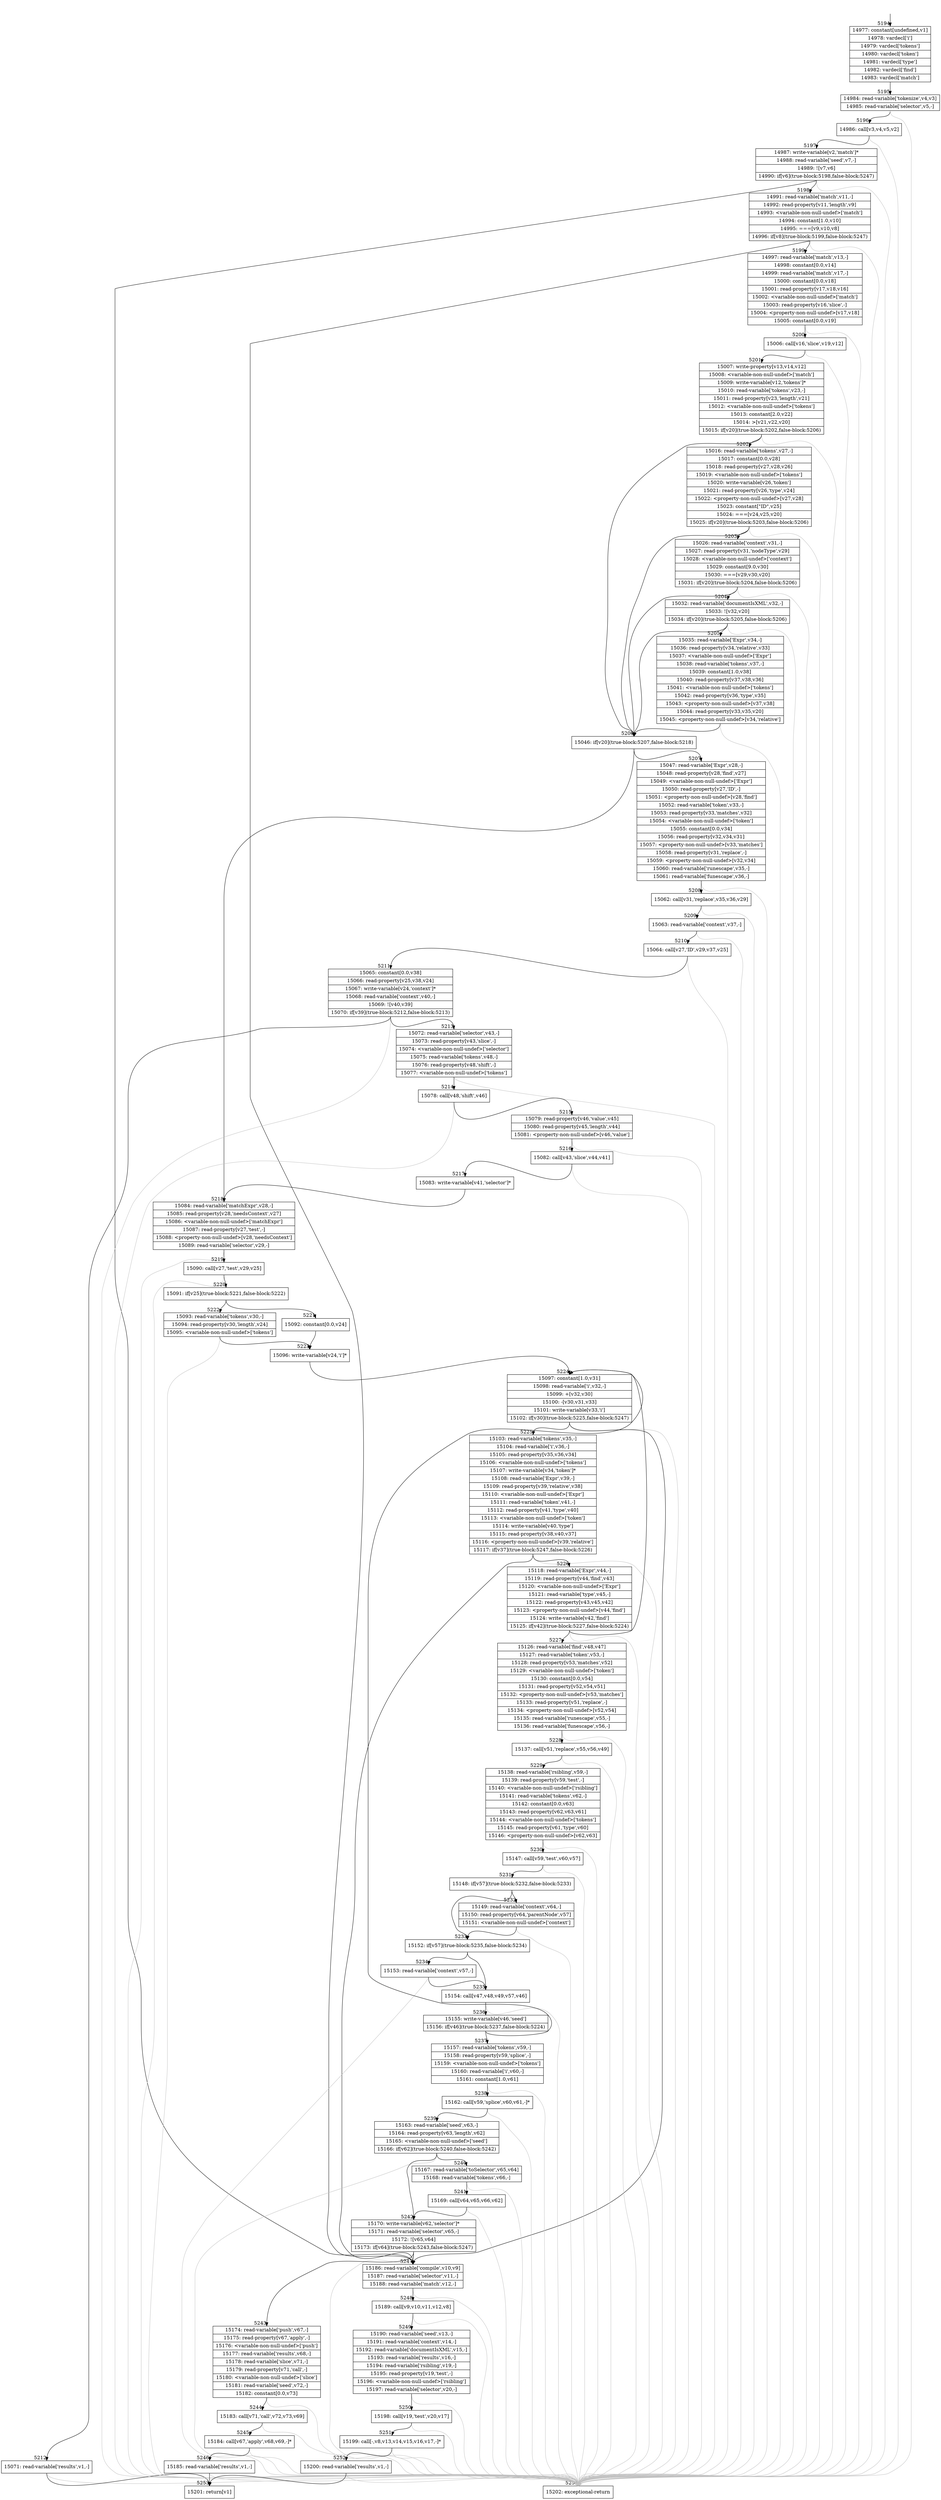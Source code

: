 digraph {
rankdir="TD"
BB_entry336[shape=none,label=""];
BB_entry336 -> BB5194 [tailport=s, headport=n, headlabel="    5194"]
BB5194 [shape=record label="{14977: constant[undefined,v1]|14978: vardecl['i']|14979: vardecl['tokens']|14980: vardecl['token']|14981: vardecl['type']|14982: vardecl['find']|14983: vardecl['match']}" ] 
BB5194 -> BB5195 [tailport=s, headport=n, headlabel="      5195"]
BB5195 [shape=record label="{14984: read-variable['tokenize',v4,v3]|14985: read-variable['selector',v5,-]}" ] 
BB5195 -> BB5196 [tailport=s, headport=n, headlabel="      5196"]
BB5195 -> BB5254 [tailport=s, headport=n, color=gray, headlabel="      5254"]
BB5196 [shape=record label="{14986: call[v3,v4,v5,v2]}" ] 
BB5196 -> BB5197 [tailport=s, headport=n, headlabel="      5197"]
BB5196 -> BB5254 [tailport=s, headport=n, color=gray]
BB5197 [shape=record label="{14987: write-variable[v2,'match']*|14988: read-variable['seed',v7,-]|14989: ![v7,v6]|14990: if[v6](true-block:5198,false-block:5247)}" ] 
BB5197 -> BB5198 [tailport=s, headport=n, headlabel="      5198"]
BB5197 -> BB5247 [tailport=s, headport=n, headlabel="      5247"]
BB5197 -> BB5254 [tailport=s, headport=n, color=gray]
BB5198 [shape=record label="{14991: read-variable['match',v11,-]|14992: read-property[v11,'length',v9]|14993: \<variable-non-null-undef\>['match']|14994: constant[1.0,v10]|14995: ===[v9,v10,v8]|14996: if[v8](true-block:5199,false-block:5247)}" ] 
BB5198 -> BB5199 [tailport=s, headport=n, headlabel="      5199"]
BB5198 -> BB5247 [tailport=s, headport=n]
BB5198 -> BB5254 [tailport=s, headport=n, color=gray]
BB5199 [shape=record label="{14997: read-variable['match',v13,-]|14998: constant[0.0,v14]|14999: read-variable['match',v17,-]|15000: constant[0.0,v18]|15001: read-property[v17,v18,v16]|15002: \<variable-non-null-undef\>['match']|15003: read-property[v16,'slice',-]|15004: \<property-non-null-undef\>[v17,v18]|15005: constant[0.0,v19]}" ] 
BB5199 -> BB5200 [tailport=s, headport=n, headlabel="      5200"]
BB5199 -> BB5254 [tailport=s, headport=n, color=gray]
BB5200 [shape=record label="{15006: call[v16,'slice',v19,v12]}" ] 
BB5200 -> BB5201 [tailport=s, headport=n, headlabel="      5201"]
BB5200 -> BB5254 [tailport=s, headport=n, color=gray]
BB5201 [shape=record label="{15007: write-property[v13,v14,v12]|15008: \<variable-non-null-undef\>['match']|15009: write-variable[v12,'tokens']*|15010: read-variable['tokens',v23,-]|15011: read-property[v23,'length',v21]|15012: \<variable-non-null-undef\>['tokens']|15013: constant[2.0,v22]|15014: \>[v21,v22,v20]|15015: if[v20](true-block:5202,false-block:5206)}" ] 
BB5201 -> BB5206 [tailport=s, headport=n, headlabel="      5206"]
BB5201 -> BB5202 [tailport=s, headport=n, headlabel="      5202"]
BB5201 -> BB5254 [tailport=s, headport=n, color=gray]
BB5202 [shape=record label="{15016: read-variable['tokens',v27,-]|15017: constant[0.0,v28]|15018: read-property[v27,v28,v26]|15019: \<variable-non-null-undef\>['tokens']|15020: write-variable[v26,'token']|15021: read-property[v26,'type',v24]|15022: \<property-non-null-undef\>[v27,v28]|15023: constant[\"ID\",v25]|15024: ===[v24,v25,v20]|15025: if[v20](true-block:5203,false-block:5206)}" ] 
BB5202 -> BB5206 [tailport=s, headport=n]
BB5202 -> BB5203 [tailport=s, headport=n, headlabel="      5203"]
BB5202 -> BB5254 [tailport=s, headport=n, color=gray]
BB5203 [shape=record label="{15026: read-variable['context',v31,-]|15027: read-property[v31,'nodeType',v29]|15028: \<variable-non-null-undef\>['context']|15029: constant[9.0,v30]|15030: ===[v29,v30,v20]|15031: if[v20](true-block:5204,false-block:5206)}" ] 
BB5203 -> BB5206 [tailport=s, headport=n]
BB5203 -> BB5204 [tailport=s, headport=n, headlabel="      5204"]
BB5203 -> BB5254 [tailport=s, headport=n, color=gray]
BB5204 [shape=record label="{15032: read-variable['documentIsXML',v32,-]|15033: ![v32,v20]|15034: if[v20](true-block:5205,false-block:5206)}" ] 
BB5204 -> BB5206 [tailport=s, headport=n]
BB5204 -> BB5205 [tailport=s, headport=n, headlabel="      5205"]
BB5204 -> BB5254 [tailport=s, headport=n, color=gray]
BB5205 [shape=record label="{15035: read-variable['Expr',v34,-]|15036: read-property[v34,'relative',v33]|15037: \<variable-non-null-undef\>['Expr']|15038: read-variable['tokens',v37,-]|15039: constant[1.0,v38]|15040: read-property[v37,v38,v36]|15041: \<variable-non-null-undef\>['tokens']|15042: read-property[v36,'type',v35]|15043: \<property-non-null-undef\>[v37,v38]|15044: read-property[v33,v35,v20]|15045: \<property-non-null-undef\>[v34,'relative']}" ] 
BB5205 -> BB5206 [tailport=s, headport=n]
BB5205 -> BB5254 [tailport=s, headport=n, color=gray]
BB5206 [shape=record label="{15046: if[v20](true-block:5207,false-block:5218)}" ] 
BB5206 -> BB5207 [tailport=s, headport=n, headlabel="      5207"]
BB5206 -> BB5218 [tailport=s, headport=n, headlabel="      5218"]
BB5207 [shape=record label="{15047: read-variable['Expr',v28,-]|15048: read-property[v28,'find',v27]|15049: \<variable-non-null-undef\>['Expr']|15050: read-property[v27,'ID',-]|15051: \<property-non-null-undef\>[v28,'find']|15052: read-variable['token',v33,-]|15053: read-property[v33,'matches',v32]|15054: \<variable-non-null-undef\>['token']|15055: constant[0.0,v34]|15056: read-property[v32,v34,v31]|15057: \<property-non-null-undef\>[v33,'matches']|15058: read-property[v31,'replace',-]|15059: \<property-non-null-undef\>[v32,v34]|15060: read-variable['runescape',v35,-]|15061: read-variable['funescape',v36,-]}" ] 
BB5207 -> BB5208 [tailport=s, headport=n, headlabel="      5208"]
BB5207 -> BB5254 [tailport=s, headport=n, color=gray]
BB5208 [shape=record label="{15062: call[v31,'replace',v35,v36,v29]}" ] 
BB5208 -> BB5209 [tailport=s, headport=n, headlabel="      5209"]
BB5208 -> BB5254 [tailport=s, headport=n, color=gray]
BB5209 [shape=record label="{15063: read-variable['context',v37,-]}" ] 
BB5209 -> BB5210 [tailport=s, headport=n, headlabel="      5210"]
BB5209 -> BB5254 [tailport=s, headport=n, color=gray]
BB5210 [shape=record label="{15064: call[v27,'ID',v29,v37,v25]}" ] 
BB5210 -> BB5211 [tailport=s, headport=n, headlabel="      5211"]
BB5210 -> BB5254 [tailport=s, headport=n, color=gray]
BB5211 [shape=record label="{15065: constant[0.0,v38]|15066: read-property[v25,v38,v24]|15067: write-variable[v24,'context']*|15068: read-variable['context',v40,-]|15069: ![v40,v39]|15070: if[v39](true-block:5212,false-block:5213)}" ] 
BB5211 -> BB5212 [tailport=s, headport=n, headlabel="      5212"]
BB5211 -> BB5213 [tailport=s, headport=n, headlabel="      5213"]
BB5211 -> BB5254 [tailport=s, headport=n, color=gray]
BB5212 [shape=record label="{15071: read-variable['results',v1,-]}" ] 
BB5212 -> BB5253 [tailport=s, headport=n, headlabel="      5253"]
BB5212 -> BB5254 [tailport=s, headport=n, color=gray]
BB5213 [shape=record label="{15072: read-variable['selector',v43,-]|15073: read-property[v43,'slice',-]|15074: \<variable-non-null-undef\>['selector']|15075: read-variable['tokens',v48,-]|15076: read-property[v48,'shift',-]|15077: \<variable-non-null-undef\>['tokens']}" ] 
BB5213 -> BB5214 [tailport=s, headport=n, headlabel="      5214"]
BB5213 -> BB5254 [tailport=s, headport=n, color=gray]
BB5214 [shape=record label="{15078: call[v48,'shift',v46]}" ] 
BB5214 -> BB5215 [tailport=s, headport=n, headlabel="      5215"]
BB5214 -> BB5254 [tailport=s, headport=n, color=gray]
BB5215 [shape=record label="{15079: read-property[v46,'value',v45]|15080: read-property[v45,'length',v44]|15081: \<property-non-null-undef\>[v46,'value']}" ] 
BB5215 -> BB5216 [tailport=s, headport=n, headlabel="      5216"]
BB5215 -> BB5254 [tailport=s, headport=n, color=gray]
BB5216 [shape=record label="{15082: call[v43,'slice',v44,v41]}" ] 
BB5216 -> BB5217 [tailport=s, headport=n, headlabel="      5217"]
BB5216 -> BB5254 [tailport=s, headport=n, color=gray]
BB5217 [shape=record label="{15083: write-variable[v41,'selector']*}" ] 
BB5217 -> BB5218 [tailport=s, headport=n]
BB5218 [shape=record label="{15084: read-variable['matchExpr',v28,-]|15085: read-property[v28,'needsContext',v27]|15086: \<variable-non-null-undef\>['matchExpr']|15087: read-property[v27,'test',-]|15088: \<property-non-null-undef\>[v28,'needsContext']|15089: read-variable['selector',v29,-]}" ] 
BB5218 -> BB5219 [tailport=s, headport=n, headlabel="      5219"]
BB5218 -> BB5254 [tailport=s, headport=n, color=gray]
BB5219 [shape=record label="{15090: call[v27,'test',v29,v25]}" ] 
BB5219 -> BB5220 [tailport=s, headport=n, headlabel="      5220"]
BB5219 -> BB5254 [tailport=s, headport=n, color=gray]
BB5220 [shape=record label="{15091: if[v25](true-block:5221,false-block:5222)}" ] 
BB5220 -> BB5221 [tailport=s, headport=n, headlabel="      5221"]
BB5220 -> BB5222 [tailport=s, headport=n, headlabel="      5222"]
BB5221 [shape=record label="{15092: constant[0.0,v24]}" ] 
BB5221 -> BB5223 [tailport=s, headport=n, headlabel="      5223"]
BB5222 [shape=record label="{15093: read-variable['tokens',v30,-]|15094: read-property[v30,'length',v24]|15095: \<variable-non-null-undef\>['tokens']}" ] 
BB5222 -> BB5223 [tailport=s, headport=n]
BB5222 -> BB5254 [tailport=s, headport=n, color=gray]
BB5223 [shape=record label="{15096: write-variable[v24,'i']*}" ] 
BB5223 -> BB5224 [tailport=s, headport=n, headlabel="      5224"]
BB5224 [shape=record label="{15097: constant[1.0,v31]|15098: read-variable['i',v32,-]|15099: +[v32,v30]|15100: -[v30,v31,v33]|15101: write-variable[v33,'i']|15102: if[v30](true-block:5225,false-block:5247)}" ] 
BB5224 -> BB5225 [tailport=s, headport=n, headlabel="      5225"]
BB5224 -> BB5247 [tailport=s, headport=n]
BB5224 -> BB5254 [tailport=s, headport=n, color=gray]
BB5225 [shape=record label="{15103: read-variable['tokens',v35,-]|15104: read-variable['i',v36,-]|15105: read-property[v35,v36,v34]|15106: \<variable-non-null-undef\>['tokens']|15107: write-variable[v34,'token']*|15108: read-variable['Expr',v39,-]|15109: read-property[v39,'relative',v38]|15110: \<variable-non-null-undef\>['Expr']|15111: read-variable['token',v41,-]|15112: read-property[v41,'type',v40]|15113: \<variable-non-null-undef\>['token']|15114: write-variable[v40,'type']|15115: read-property[v38,v40,v37]|15116: \<property-non-null-undef\>[v39,'relative']|15117: if[v37](true-block:5247,false-block:5226)}" ] 
BB5225 -> BB5247 [tailport=s, headport=n]
BB5225 -> BB5226 [tailport=s, headport=n, headlabel="      5226"]
BB5225 -> BB5254 [tailport=s, headport=n, color=gray]
BB5226 [shape=record label="{15118: read-variable['Expr',v44,-]|15119: read-property[v44,'find',v43]|15120: \<variable-non-null-undef\>['Expr']|15121: read-variable['type',v45,-]|15122: read-property[v43,v45,v42]|15123: \<property-non-null-undef\>[v44,'find']|15124: write-variable[v42,'find']|15125: if[v42](true-block:5227,false-block:5224)}" ] 
BB5226 -> BB5227 [tailport=s, headport=n, headlabel="      5227"]
BB5226 -> BB5224 [tailport=s, headport=n]
BB5226 -> BB5254 [tailport=s, headport=n, color=gray]
BB5227 [shape=record label="{15126: read-variable['find',v48,v47]|15127: read-variable['token',v53,-]|15128: read-property[v53,'matches',v52]|15129: \<variable-non-null-undef\>['token']|15130: constant[0.0,v54]|15131: read-property[v52,v54,v51]|15132: \<property-non-null-undef\>[v53,'matches']|15133: read-property[v51,'replace',-]|15134: \<property-non-null-undef\>[v52,v54]|15135: read-variable['runescape',v55,-]|15136: read-variable['funescape',v56,-]}" ] 
BB5227 -> BB5228 [tailport=s, headport=n, headlabel="      5228"]
BB5227 -> BB5254 [tailport=s, headport=n, color=gray]
BB5228 [shape=record label="{15137: call[v51,'replace',v55,v56,v49]}" ] 
BB5228 -> BB5229 [tailport=s, headport=n, headlabel="      5229"]
BB5228 -> BB5254 [tailport=s, headport=n, color=gray]
BB5229 [shape=record label="{15138: read-variable['rsibling',v59,-]|15139: read-property[v59,'test',-]|15140: \<variable-non-null-undef\>['rsibling']|15141: read-variable['tokens',v62,-]|15142: constant[0.0,v63]|15143: read-property[v62,v63,v61]|15144: \<variable-non-null-undef\>['tokens']|15145: read-property[v61,'type',v60]|15146: \<property-non-null-undef\>[v62,v63]}" ] 
BB5229 -> BB5230 [tailport=s, headport=n, headlabel="      5230"]
BB5229 -> BB5254 [tailport=s, headport=n, color=gray]
BB5230 [shape=record label="{15147: call[v59,'test',v60,v57]}" ] 
BB5230 -> BB5231 [tailport=s, headport=n, headlabel="      5231"]
BB5230 -> BB5254 [tailport=s, headport=n, color=gray]
BB5231 [shape=record label="{15148: if[v57](true-block:5232,false-block:5233)}" ] 
BB5231 -> BB5233 [tailport=s, headport=n, headlabel="      5233"]
BB5231 -> BB5232 [tailport=s, headport=n, headlabel="      5232"]
BB5232 [shape=record label="{15149: read-variable['context',v64,-]|15150: read-property[v64,'parentNode',v57]|15151: \<variable-non-null-undef\>['context']}" ] 
BB5232 -> BB5233 [tailport=s, headport=n]
BB5232 -> BB5254 [tailport=s, headport=n, color=gray]
BB5233 [shape=record label="{15152: if[v57](true-block:5235,false-block:5234)}" ] 
BB5233 -> BB5235 [tailport=s, headport=n, headlabel="      5235"]
BB5233 -> BB5234 [tailport=s, headport=n, headlabel="      5234"]
BB5234 [shape=record label="{15153: read-variable['context',v57,-]}" ] 
BB5234 -> BB5235 [tailport=s, headport=n]
BB5234 -> BB5254 [tailport=s, headport=n, color=gray]
BB5235 [shape=record label="{15154: call[v47,v48,v49,v57,v46]}" ] 
BB5235 -> BB5236 [tailport=s, headport=n, headlabel="      5236"]
BB5235 -> BB5254 [tailport=s, headport=n, color=gray]
BB5236 [shape=record label="{15155: write-variable[v46,'seed']|15156: if[v46](true-block:5237,false-block:5224)}" ] 
BB5236 -> BB5237 [tailport=s, headport=n, headlabel="      5237"]
BB5236 -> BB5224 [tailport=s, headport=n]
BB5237 [shape=record label="{15157: read-variable['tokens',v59,-]|15158: read-property[v59,'splice',-]|15159: \<variable-non-null-undef\>['tokens']|15160: read-variable['i',v60,-]|15161: constant[1.0,v61]}" ] 
BB5237 -> BB5238 [tailport=s, headport=n, headlabel="      5238"]
BB5237 -> BB5254 [tailport=s, headport=n, color=gray]
BB5238 [shape=record label="{15162: call[v59,'splice',v60,v61,-]*}" ] 
BB5238 -> BB5239 [tailport=s, headport=n, headlabel="      5239"]
BB5238 -> BB5254 [tailport=s, headport=n, color=gray]
BB5239 [shape=record label="{15163: read-variable['seed',v63,-]|15164: read-property[v63,'length',v62]|15165: \<variable-non-null-undef\>['seed']|15166: if[v62](true-block:5240,false-block:5242)}" ] 
BB5239 -> BB5242 [tailport=s, headport=n, headlabel="      5242"]
BB5239 -> BB5240 [tailport=s, headport=n, headlabel="      5240"]
BB5239 -> BB5254 [tailport=s, headport=n, color=gray]
BB5240 [shape=record label="{15167: read-variable['toSelector',v65,v64]|15168: read-variable['tokens',v66,-]}" ] 
BB5240 -> BB5241 [tailport=s, headport=n, headlabel="      5241"]
BB5240 -> BB5254 [tailport=s, headport=n, color=gray]
BB5241 [shape=record label="{15169: call[v64,v65,v66,v62]}" ] 
BB5241 -> BB5242 [tailport=s, headport=n]
BB5241 -> BB5254 [tailport=s, headport=n, color=gray]
BB5242 [shape=record label="{15170: write-variable[v62,'selector']*|15171: read-variable['selector',v65,-]|15172: ![v65,v64]|15173: if[v64](true-block:5243,false-block:5247)}" ] 
BB5242 -> BB5243 [tailport=s, headport=n, headlabel="      5243"]
BB5242 -> BB5247 [tailport=s, headport=n]
BB5242 -> BB5254 [tailport=s, headport=n, color=gray]
BB5243 [shape=record label="{15174: read-variable['push',v67,-]|15175: read-property[v67,'apply',-]|15176: \<variable-non-null-undef\>['push']|15177: read-variable['results',v68,-]|15178: read-variable['slice',v71,-]|15179: read-property[v71,'call',-]|15180: \<variable-non-null-undef\>['slice']|15181: read-variable['seed',v72,-]|15182: constant[0.0,v73]}" ] 
BB5243 -> BB5244 [tailport=s, headport=n, headlabel="      5244"]
BB5243 -> BB5254 [tailport=s, headport=n, color=gray]
BB5244 [shape=record label="{15183: call[v71,'call',v72,v73,v69]}" ] 
BB5244 -> BB5245 [tailport=s, headport=n, headlabel="      5245"]
BB5244 -> BB5254 [tailport=s, headport=n, color=gray]
BB5245 [shape=record label="{15184: call[v67,'apply',v68,v69,-]*}" ] 
BB5245 -> BB5246 [tailport=s, headport=n, headlabel="      5246"]
BB5245 -> BB5254 [tailport=s, headport=n, color=gray]
BB5246 [shape=record label="{15185: read-variable['results',v1,-]}" ] 
BB5246 -> BB5253 [tailport=s, headport=n]
BB5246 -> BB5254 [tailport=s, headport=n, color=gray]
BB5247 [shape=record label="{15186: read-variable['compile',v10,v9]|15187: read-variable['selector',v11,-]|15188: read-variable['match',v12,-]}" ] 
BB5247 -> BB5248 [tailport=s, headport=n, headlabel="      5248"]
BB5247 -> BB5254 [tailport=s, headport=n, color=gray]
BB5248 [shape=record label="{15189: call[v9,v10,v11,v12,v8]}" ] 
BB5248 -> BB5249 [tailport=s, headport=n, headlabel="      5249"]
BB5248 -> BB5254 [tailport=s, headport=n, color=gray]
BB5249 [shape=record label="{15190: read-variable['seed',v13,-]|15191: read-variable['context',v14,-]|15192: read-variable['documentIsXML',v15,-]|15193: read-variable['results',v16,-]|15194: read-variable['rsibling',v19,-]|15195: read-property[v19,'test',-]|15196: \<variable-non-null-undef\>['rsibling']|15197: read-variable['selector',v20,-]}" ] 
BB5249 -> BB5250 [tailport=s, headport=n, headlabel="      5250"]
BB5249 -> BB5254 [tailport=s, headport=n, color=gray]
BB5250 [shape=record label="{15198: call[v19,'test',v20,v17]}" ] 
BB5250 -> BB5251 [tailport=s, headport=n, headlabel="      5251"]
BB5250 -> BB5254 [tailport=s, headport=n, color=gray]
BB5251 [shape=record label="{15199: call[-,v8,v13,v14,v15,v16,v17,-]*}" ] 
BB5251 -> BB5252 [tailport=s, headport=n, headlabel="      5252"]
BB5251 -> BB5254 [tailport=s, headport=n, color=gray]
BB5252 [shape=record label="{15200: read-variable['results',v1,-]}" ] 
BB5252 -> BB5253 [tailport=s, headport=n]
BB5252 -> BB5254 [tailport=s, headport=n, color=gray]
BB5253 [shape=record label="{15201: return[v1]}" ] 
BB5254 [shape=record label="{15202: exceptional-return}" ] 
}
